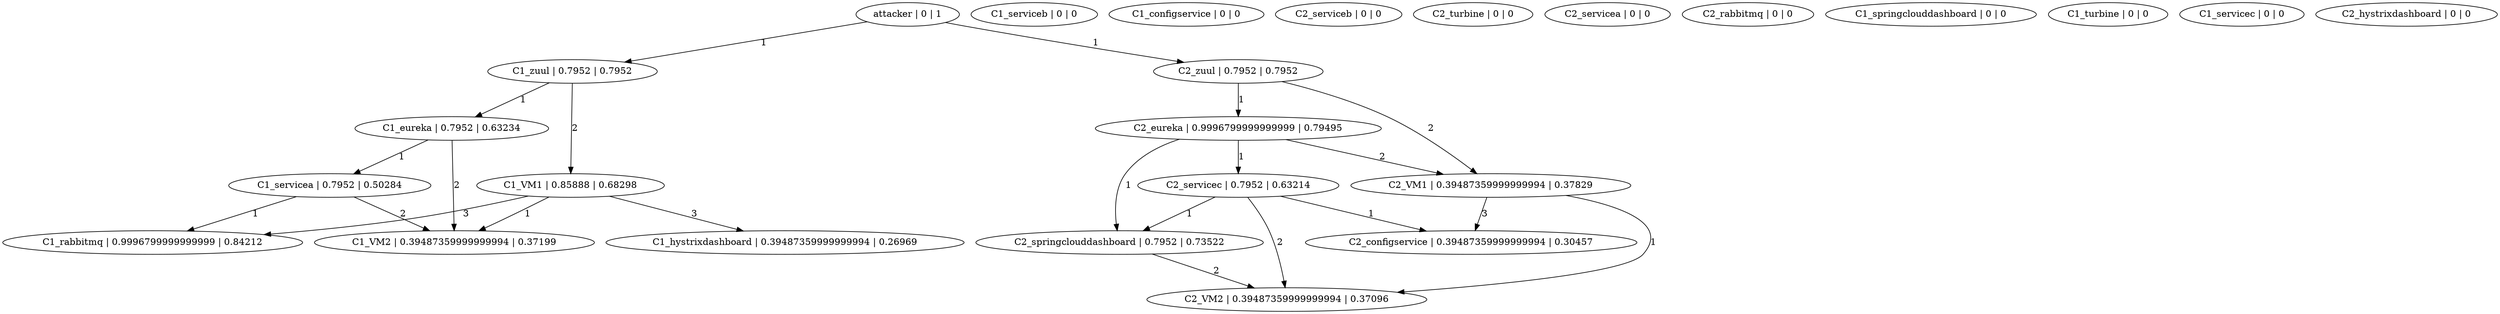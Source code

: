 digraph G {
C1_zuul [label="C1_zuul | 0.7952 | 0.7952"];
C1_servicea [label="C1_servicea | 0.7952 | 0.50284"];
C2_springclouddashboard [label="C2_springclouddashboard | 0.7952 | 0.73522"];
C2_VM1 [label="C2_VM1 | 0.39487359999999994 | 0.37829"];
C1_serviceb [label="C1_serviceb | 0 | 0"];
attacker [label="attacker | 0 | 1"];
C1_VM1 [label="C1_VM1 | 0.85888 | 0.68298"];
C2_configservice [label="C2_configservice | 0.39487359999999994 | 0.30457"];
C1_configservice [label="C1_configservice | 0 | 0"];
C2_serviceb [label="C2_serviceb | 0 | 0"];
C1_VM2 [label="C1_VM2 | 0.39487359999999994 | 0.37199"];
C2_zuul [label="C2_zuul | 0.7952 | 0.7952"];
C2_turbine [label="C2_turbine | 0 | 0"];
C2_servicea [label="C2_servicea | 0 | 0"];
C2_rabbitmq [label="C2_rabbitmq | 0 | 0"];
C1_springclouddashboard [label="C1_springclouddashboard | 0 | 0"];
C1_turbine [label="C1_turbine | 0 | 0"];
C1_servicec [label="C1_servicec | 0 | 0"];
C1_eureka [label="C1_eureka | 0.7952 | 0.63234"];
C2_hystrixdashboard [label="C2_hystrixdashboard | 0 | 0"];
C2_VM2 [label="C2_VM2 | 0.39487359999999994 | 0.37096"];
C1_hystrixdashboard [label="C1_hystrixdashboard | 0.39487359999999994 | 0.26969"];
C2_eureka [label="C2_eureka | 0.9996799999999999 | 0.79495"];
C2_servicec [label="C2_servicec | 0.7952 | 0.63214"];
C1_rabbitmq [label="C1_rabbitmq | 0.9996799999999999 | 0.84212"];
attacker -> C1_zuul [label=1];
attacker -> C2_zuul [label=1];
C1_zuul -> C1_eureka [label=1];
C1_zuul -> C1_VM1 [label=2];
C2_zuul -> C2_eureka [label=1];
C2_zuul -> C2_VM1 [label=2];
C1_eureka -> C1_servicea [label=1];
C1_eureka -> C1_VM2 [label=2];
C1_VM1 -> C1_hystrixdashboard [label=3];
C1_VM1 -> C1_rabbitmq [label=3];
C1_VM1 -> C1_VM2 [label=1];
C2_eureka -> C2_servicec [label=1];
C2_eureka -> C2_springclouddashboard [label=1];
C2_eureka -> C2_VM1 [label=2];
C2_VM1 -> C2_configservice [label=3];
C2_VM1 -> C2_VM2 [label=1];
C1_servicea -> C1_rabbitmq [label=1];
C1_servicea -> C1_VM2 [label=2];
C2_servicec -> C2_configservice [label=1];
C2_servicec -> C2_springclouddashboard [label=1];
C2_servicec -> C2_VM2 [label=2];
C2_springclouddashboard -> C2_VM2 [label=2];
}
